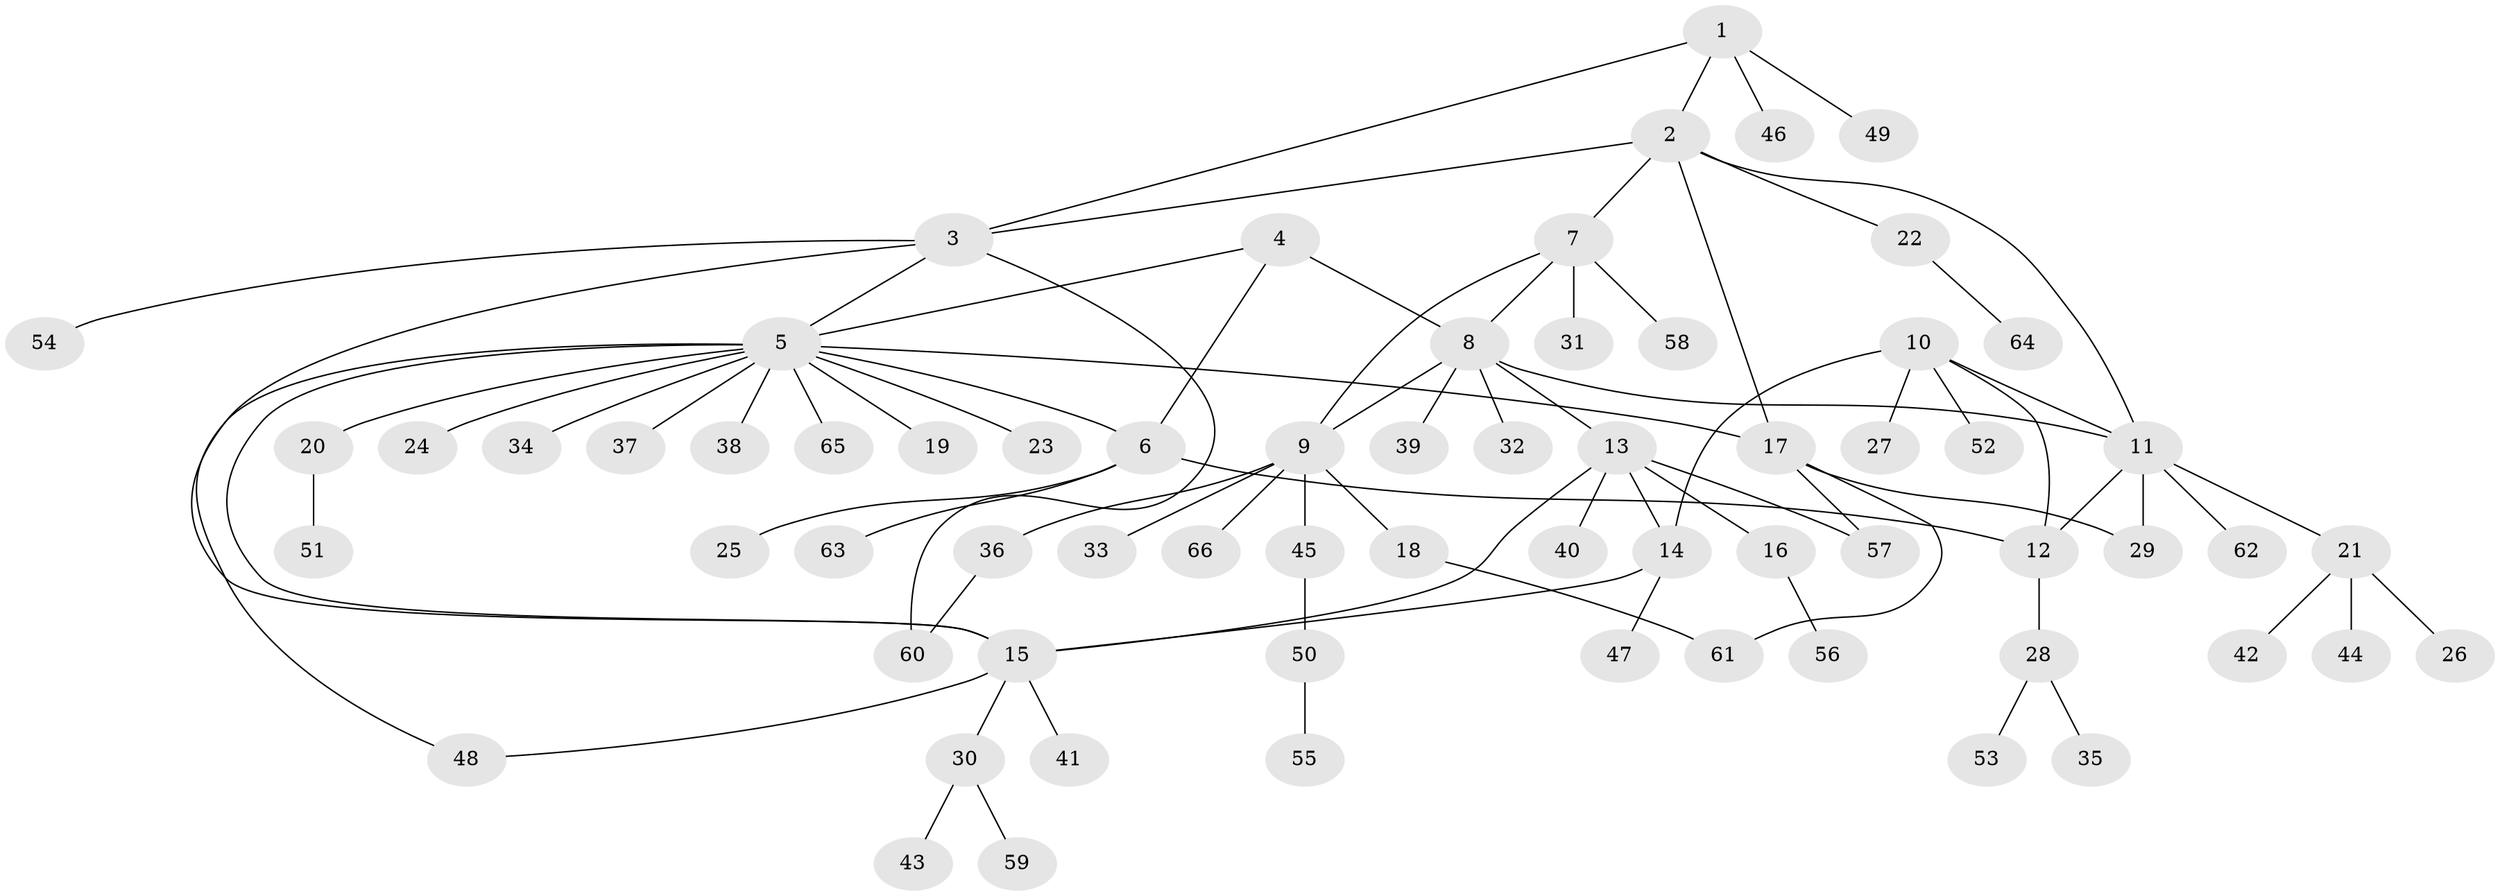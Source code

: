 // coarse degree distribution, {4: 0.0625, 8: 0.041666666666666664, 5: 0.041666666666666664, 3: 0.0625, 17: 0.020833333333333332, 6: 0.041666666666666664, 1: 0.625, 2: 0.10416666666666667}
// Generated by graph-tools (version 1.1) at 2025/52/02/27/25 19:52:16]
// undirected, 66 vertices, 82 edges
graph export_dot {
graph [start="1"]
  node [color=gray90,style=filled];
  1;
  2;
  3;
  4;
  5;
  6;
  7;
  8;
  9;
  10;
  11;
  12;
  13;
  14;
  15;
  16;
  17;
  18;
  19;
  20;
  21;
  22;
  23;
  24;
  25;
  26;
  27;
  28;
  29;
  30;
  31;
  32;
  33;
  34;
  35;
  36;
  37;
  38;
  39;
  40;
  41;
  42;
  43;
  44;
  45;
  46;
  47;
  48;
  49;
  50;
  51;
  52;
  53;
  54;
  55;
  56;
  57;
  58;
  59;
  60;
  61;
  62;
  63;
  64;
  65;
  66;
  1 -- 2;
  1 -- 3;
  1 -- 46;
  1 -- 49;
  2 -- 3;
  2 -- 7;
  2 -- 11;
  2 -- 17;
  2 -- 22;
  3 -- 5;
  3 -- 15;
  3 -- 54;
  3 -- 60;
  4 -- 5;
  4 -- 6;
  4 -- 8;
  5 -- 6;
  5 -- 15;
  5 -- 17;
  5 -- 19;
  5 -- 20;
  5 -- 23;
  5 -- 24;
  5 -- 34;
  5 -- 37;
  5 -- 38;
  5 -- 48;
  5 -- 65;
  6 -- 12;
  6 -- 25;
  6 -- 63;
  7 -- 8;
  7 -- 9;
  7 -- 31;
  7 -- 58;
  8 -- 9;
  8 -- 11;
  8 -- 13;
  8 -- 32;
  8 -- 39;
  9 -- 18;
  9 -- 33;
  9 -- 36;
  9 -- 45;
  9 -- 66;
  10 -- 11;
  10 -- 12;
  10 -- 14;
  10 -- 27;
  10 -- 52;
  11 -- 12;
  11 -- 21;
  11 -- 29;
  11 -- 62;
  12 -- 28;
  13 -- 14;
  13 -- 15;
  13 -- 16;
  13 -- 40;
  13 -- 57;
  14 -- 15;
  14 -- 47;
  15 -- 30;
  15 -- 41;
  15 -- 48;
  16 -- 56;
  17 -- 29;
  17 -- 57;
  17 -- 61;
  18 -- 61;
  20 -- 51;
  21 -- 26;
  21 -- 42;
  21 -- 44;
  22 -- 64;
  28 -- 35;
  28 -- 53;
  30 -- 43;
  30 -- 59;
  36 -- 60;
  45 -- 50;
  50 -- 55;
}
